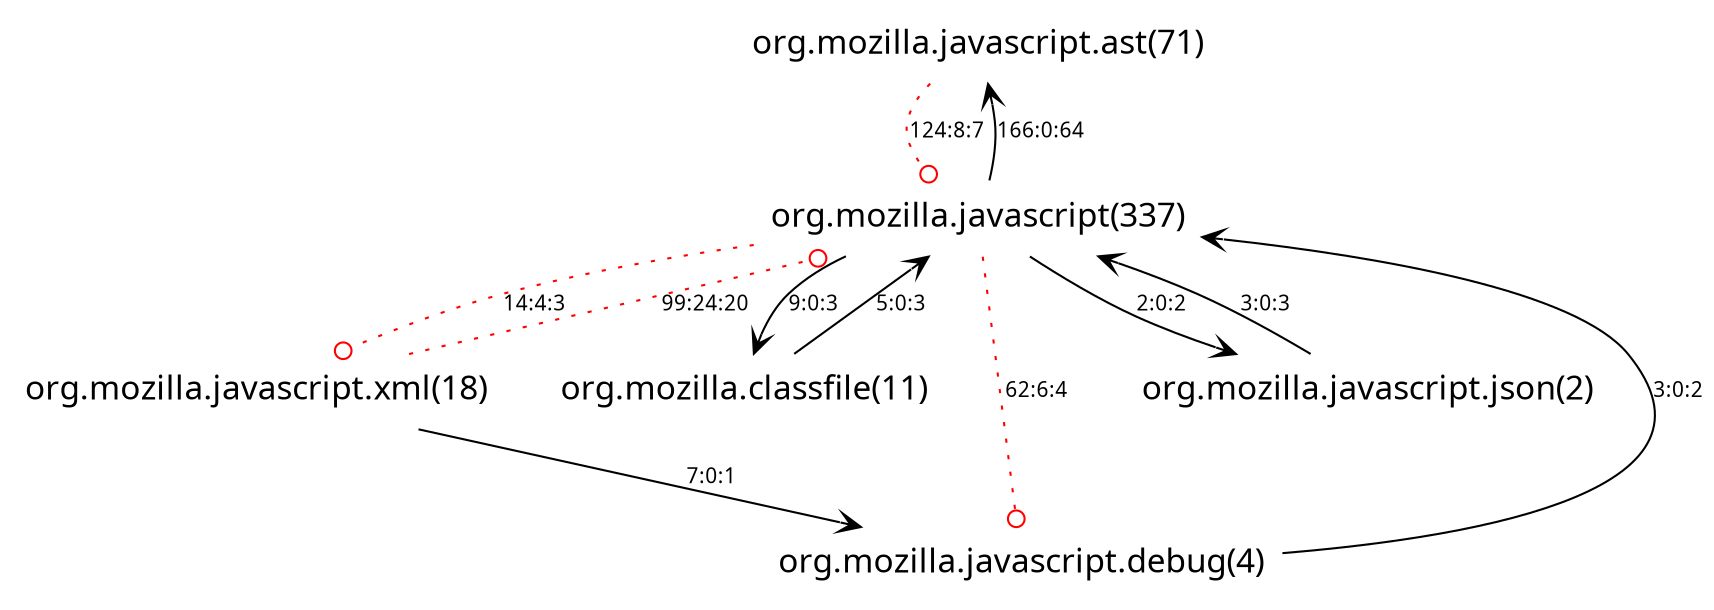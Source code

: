 digraph ResturctureFinalPDG { 
 node [shape=plaintext, fontname=Skia, fontsize=16] 
edge [fontname=Skia, fontsize = 10];
5[ label="org.mozilla.javascript.ast(71)"];
4[ label="org.mozilla.javascript(337)"];
3[ label="org.mozilla.javascript.xml(18)"];
2[ label="org.mozilla.classfile(11)"];
1[ label="org.mozilla.javascript.debug(4)"];
0[ label="org.mozilla.javascript.json(2)"];
0->4[color="black", arrowhead="vee", label = "3:0:3"];
1->4[color="black", arrowhead="vee", label = "3:0:2"];
2->4[color="black", arrowhead="vee", label = "5:0:3"];
3->4[color="red",  arrowhead="odot", style="dotted", label = "99:24:20"];
3->1[color="black", arrowhead="vee", label = "7:0:1"];
4->1[color="red",  arrowhead="odot", style="dotted", label = "62:6:4"];
4->5[color="black", arrowhead="vee", label = "166:0:64"];
4->2[color="black", arrowhead="vee", label = "9:0:3"];
4->3[color="red",  arrowhead="odot", style="dotted", label = "14:4:3"];
4->0[color="black", arrowhead="vee", label = "2:0:2"];
5->4[color="red",  arrowhead="odot", style="dotted", label = "124:8:7"]
}